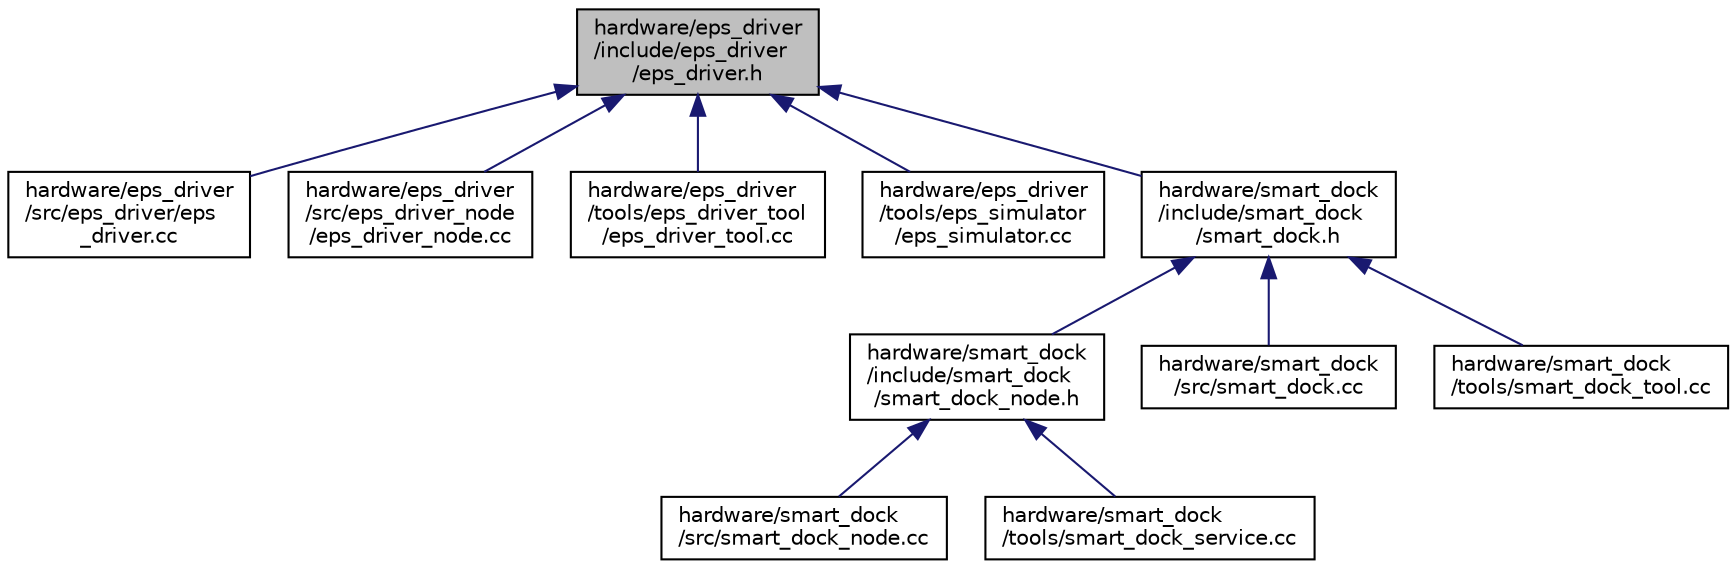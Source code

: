 digraph "hardware/eps_driver/include/eps_driver/eps_driver.h"
{
 // LATEX_PDF_SIZE
  edge [fontname="Helvetica",fontsize="10",labelfontname="Helvetica",labelfontsize="10"];
  node [fontname="Helvetica",fontsize="10",shape=record];
  Node1 [label="hardware/eps_driver\l/include/eps_driver\l/eps_driver.h",height=0.2,width=0.4,color="black", fillcolor="grey75", style="filled", fontcolor="black",tooltip=" "];
  Node1 -> Node2 [dir="back",color="midnightblue",fontsize="10",style="solid",fontname="Helvetica"];
  Node2 [label="hardware/eps_driver\l/src/eps_driver/eps\l_driver.cc",height=0.2,width=0.4,color="black", fillcolor="white", style="filled",URL="$eps__driver_8cc.html",tooltip=" "];
  Node1 -> Node3 [dir="back",color="midnightblue",fontsize="10",style="solid",fontname="Helvetica"];
  Node3 [label="hardware/eps_driver\l/src/eps_driver_node\l/eps_driver_node.cc",height=0.2,width=0.4,color="black", fillcolor="white", style="filled",URL="$eps__driver__node_8cc.html",tooltip=" "];
  Node1 -> Node4 [dir="back",color="midnightblue",fontsize="10",style="solid",fontname="Helvetica"];
  Node4 [label="hardware/eps_driver\l/tools/eps_driver_tool\l/eps_driver_tool.cc",height=0.2,width=0.4,color="black", fillcolor="white", style="filled",URL="$eps__driver__tool_8cc.html",tooltip=" "];
  Node1 -> Node5 [dir="back",color="midnightblue",fontsize="10",style="solid",fontname="Helvetica"];
  Node5 [label="hardware/eps_driver\l/tools/eps_simulator\l/eps_simulator.cc",height=0.2,width=0.4,color="black", fillcolor="white", style="filled",URL="$eps__simulator_8cc.html",tooltip=" "];
  Node1 -> Node6 [dir="back",color="midnightblue",fontsize="10",style="solid",fontname="Helvetica"];
  Node6 [label="hardware/smart_dock\l/include/smart_dock\l/smart_dock.h",height=0.2,width=0.4,color="black", fillcolor="white", style="filled",URL="$smart__dock_8h.html",tooltip=" "];
  Node6 -> Node7 [dir="back",color="midnightblue",fontsize="10",style="solid",fontname="Helvetica"];
  Node7 [label="hardware/smart_dock\l/include/smart_dock\l/smart_dock_node.h",height=0.2,width=0.4,color="black", fillcolor="white", style="filled",URL="$smart__dock__node_8h.html",tooltip=" "];
  Node7 -> Node8 [dir="back",color="midnightblue",fontsize="10",style="solid",fontname="Helvetica"];
  Node8 [label="hardware/smart_dock\l/src/smart_dock_node.cc",height=0.2,width=0.4,color="black", fillcolor="white", style="filled",URL="$smart__dock__node_8cc.html",tooltip=" "];
  Node7 -> Node9 [dir="back",color="midnightblue",fontsize="10",style="solid",fontname="Helvetica"];
  Node9 [label="hardware/smart_dock\l/tools/smart_dock_service.cc",height=0.2,width=0.4,color="black", fillcolor="white", style="filled",URL="$smart__dock__service_8cc.html",tooltip=" "];
  Node6 -> Node10 [dir="back",color="midnightblue",fontsize="10",style="solid",fontname="Helvetica"];
  Node10 [label="hardware/smart_dock\l/src/smart_dock.cc",height=0.2,width=0.4,color="black", fillcolor="white", style="filled",URL="$smart__dock_8cc.html",tooltip=" "];
  Node6 -> Node11 [dir="back",color="midnightblue",fontsize="10",style="solid",fontname="Helvetica"];
  Node11 [label="hardware/smart_dock\l/tools/smart_dock_tool.cc",height=0.2,width=0.4,color="black", fillcolor="white", style="filled",URL="$smart__dock__tool_8cc.html",tooltip=" "];
}
